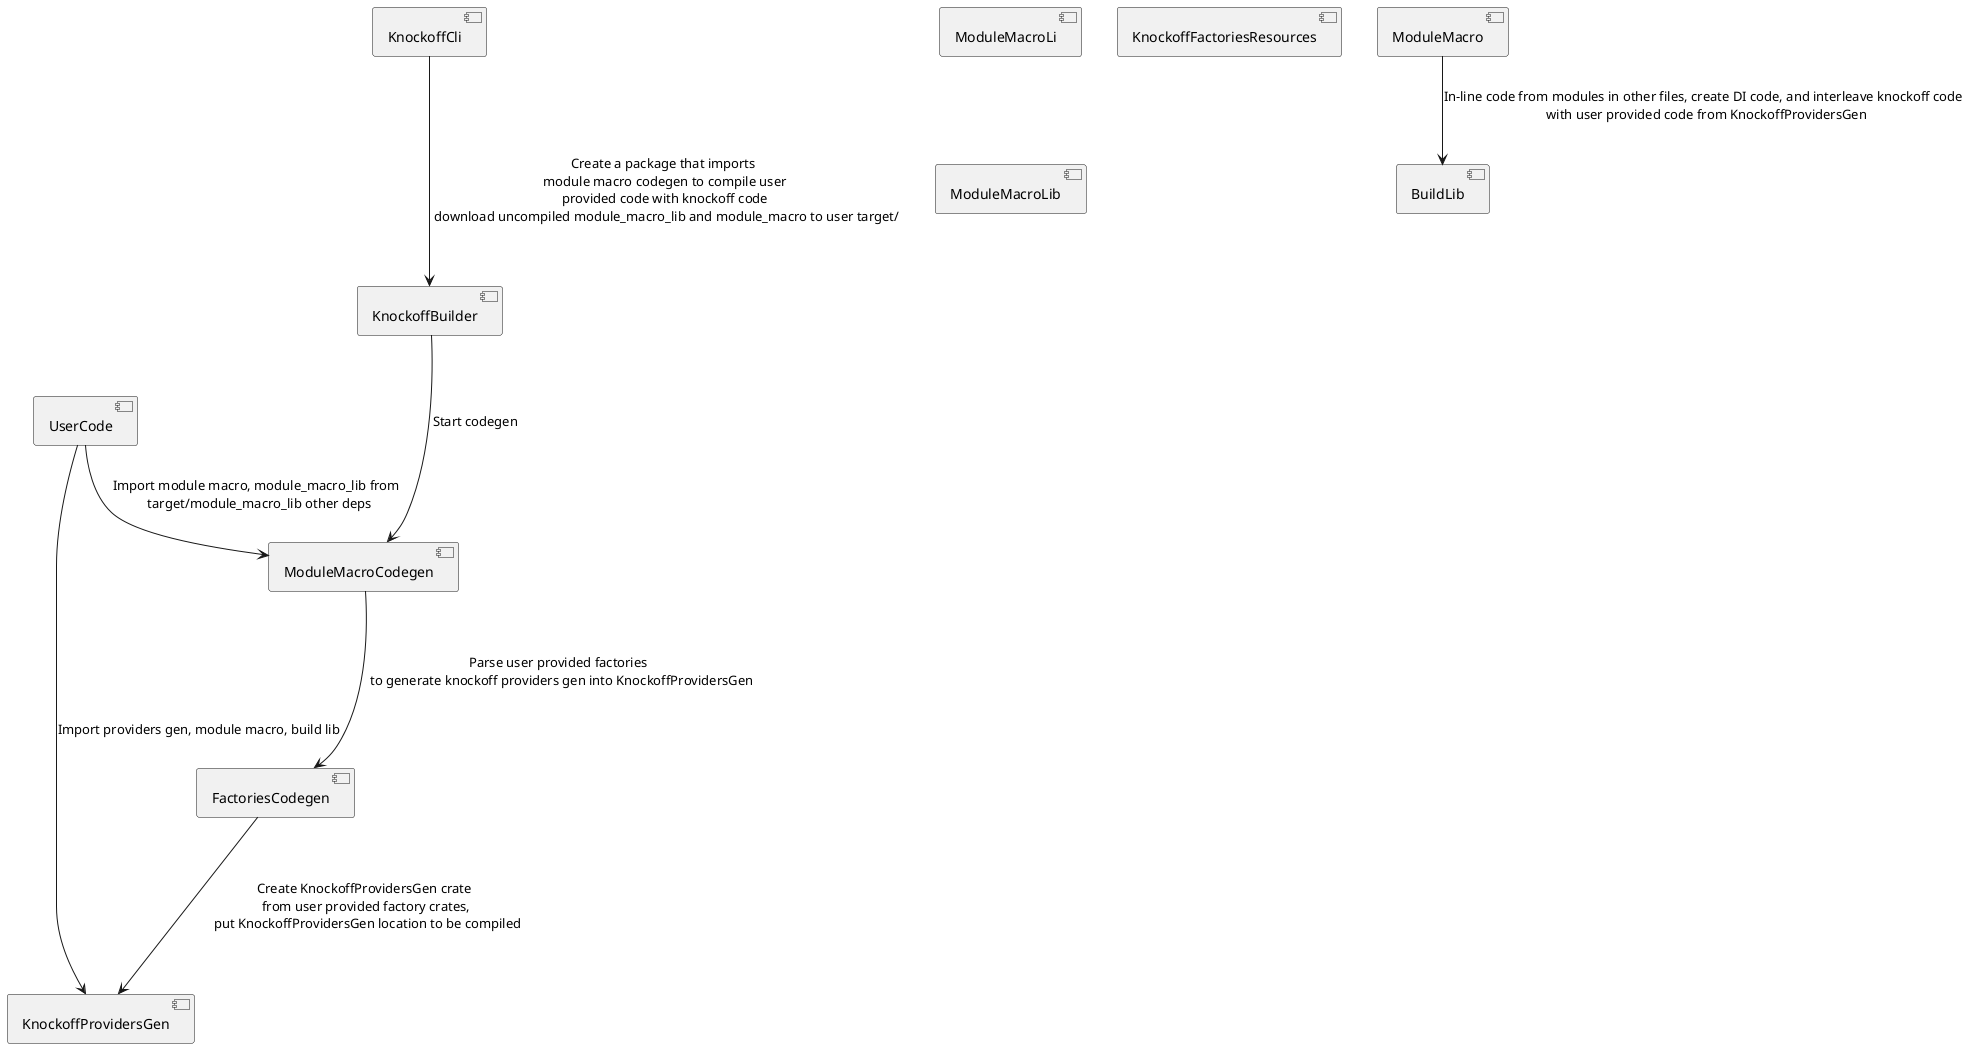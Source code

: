 @startuml

component BuildLib
component ModuleMacro
component KnockoffCli
component ModuleMacroCodegen
component KnockoffProvidersGen
component FactoriesCodegen
component KnockoffBuilder
component ModuleMacroLi
component UserCode
component KnockoffFactoriesResources
component ModuleMacroLib
'Requires get un-compiled code from registry so that user code can be included, so that user code can run in framework macro, to add user hooks to container.

KnockoffCli ---> KnockoffBuilder: Create a package that imports \n module macro codegen to compile user \n provided code with knockoff code \n download uncompiled module_macro_lib and module_macro to user target/

KnockoffBuilder ---> ModuleMacroCodegen: Start codegen
ModuleMacroCodegen ---> FactoriesCodegen: Parse user provided factories \n to generate knockoff providers gen into KnockoffProvidersGen
FactoriesCodegen ---> KnockoffProvidersGen: Create KnockoffProvidersGen crate \n from user provided factory crates, \n put KnockoffProvidersGen location to be compiled

UserCode --> ModuleMacroCodegen: Import module macro, module_macro_lib from \n target/module_macro_lib other deps
UserCode -> KnockoffProvidersGen: Import providers gen, module macro, build lib

ModuleMacro --> BuildLib: In-line code from modules in other files, create DI code, and interleave knockoff code \n with user provided code from KnockoffProvidersGen




@enduml